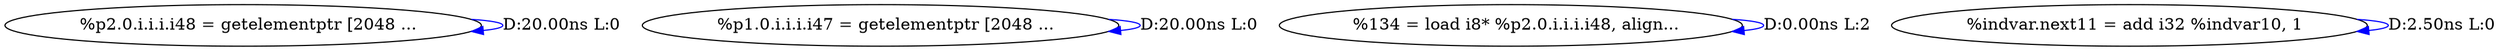 digraph {
Node0x306d3e0[label="  %p2.0.i.i.i.i48 = getelementptr [2048 ..."];
Node0x306d3e0 -> Node0x306d3e0[label="D:20.00ns L:0",color=blue];
Node0x306d4c0[label="  %p1.0.i.i.i.i47 = getelementptr [2048 ..."];
Node0x306d4c0 -> Node0x306d4c0[label="D:20.00ns L:0",color=blue];
Node0x306d5a0[label="  %134 = load i8* %p2.0.i.i.i.i48, align..."];
Node0x306d5a0 -> Node0x306d5a0[label="D:0.00ns L:2",color=blue];
Node0x306d760[label="  %indvar.next11 = add i32 %indvar10, 1"];
Node0x306d760 -> Node0x306d760[label="D:2.50ns L:0",color=blue];
}
